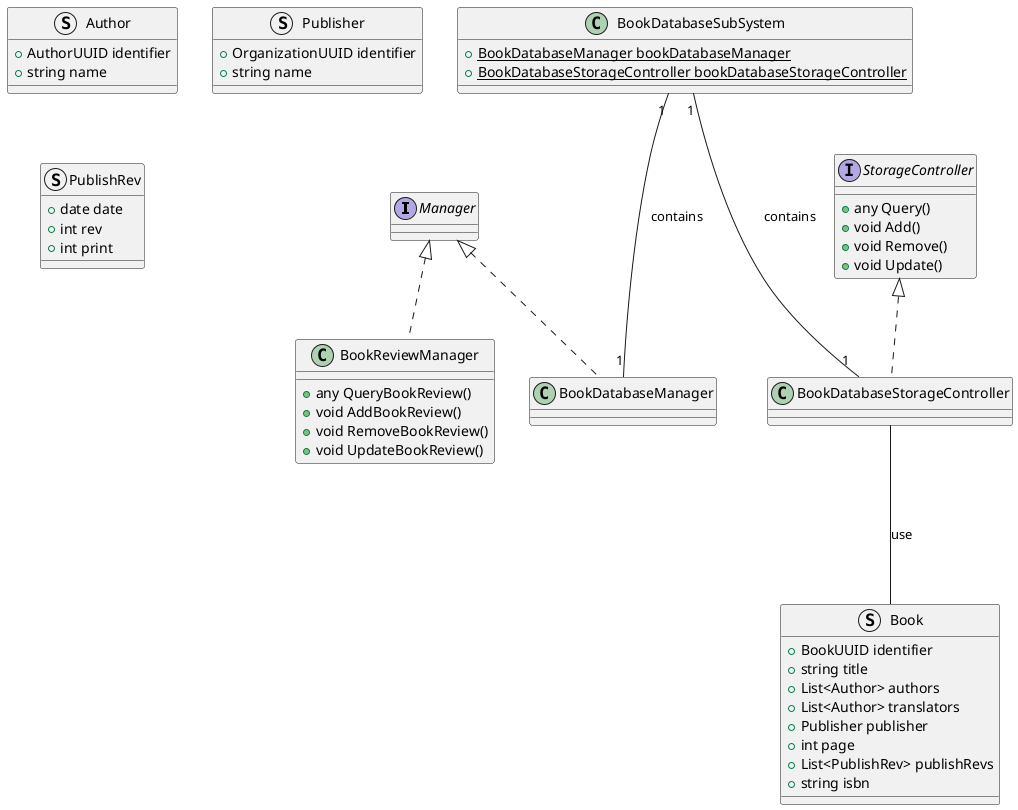 @startuml
Interface Manager
Interface StorageController {
    + any Query()
    + void Add()
    + void Remove()
    + void Update()
}

class BookReviewManager implements Manager {
    + any QueryBookReview()
    + void AddBookReview()
    + void RemoveBookReview()
    + void UpdateBookReview()
}

struct Author {
    + AuthorUUID identifier
    + string name
}

struct Publisher {
    + OrganizationUUID identifier
    + string name
}

struct PublishRev {
    + date date
    + int rev
    + int print
}

struct Book {
    + BookUUID identifier
    + string title
    + List<Author> authors
    + List<Author> translators
    + Publisher publisher
    + int page
    + List<PublishRev> publishRevs
    + string isbn
}

' BookDatabaseSubSystem

class BookDatabaseManager implements Manager {}

class BookDatabaseStorageController implements StorageController {}
BookDatabaseStorageController --- Book : use

class BookDatabaseSubSystem {
    + {static} BookDatabaseManager bookDatabaseManager
    + {static} BookDatabaseStorageController bookDatabaseStorageController
}

BookDatabaseSubSystem "1" --- "1" BookDatabaseManager : contains
BookDatabaseSubSystem "1" --- "1" BookDatabaseStorageController : contains

@enduml
